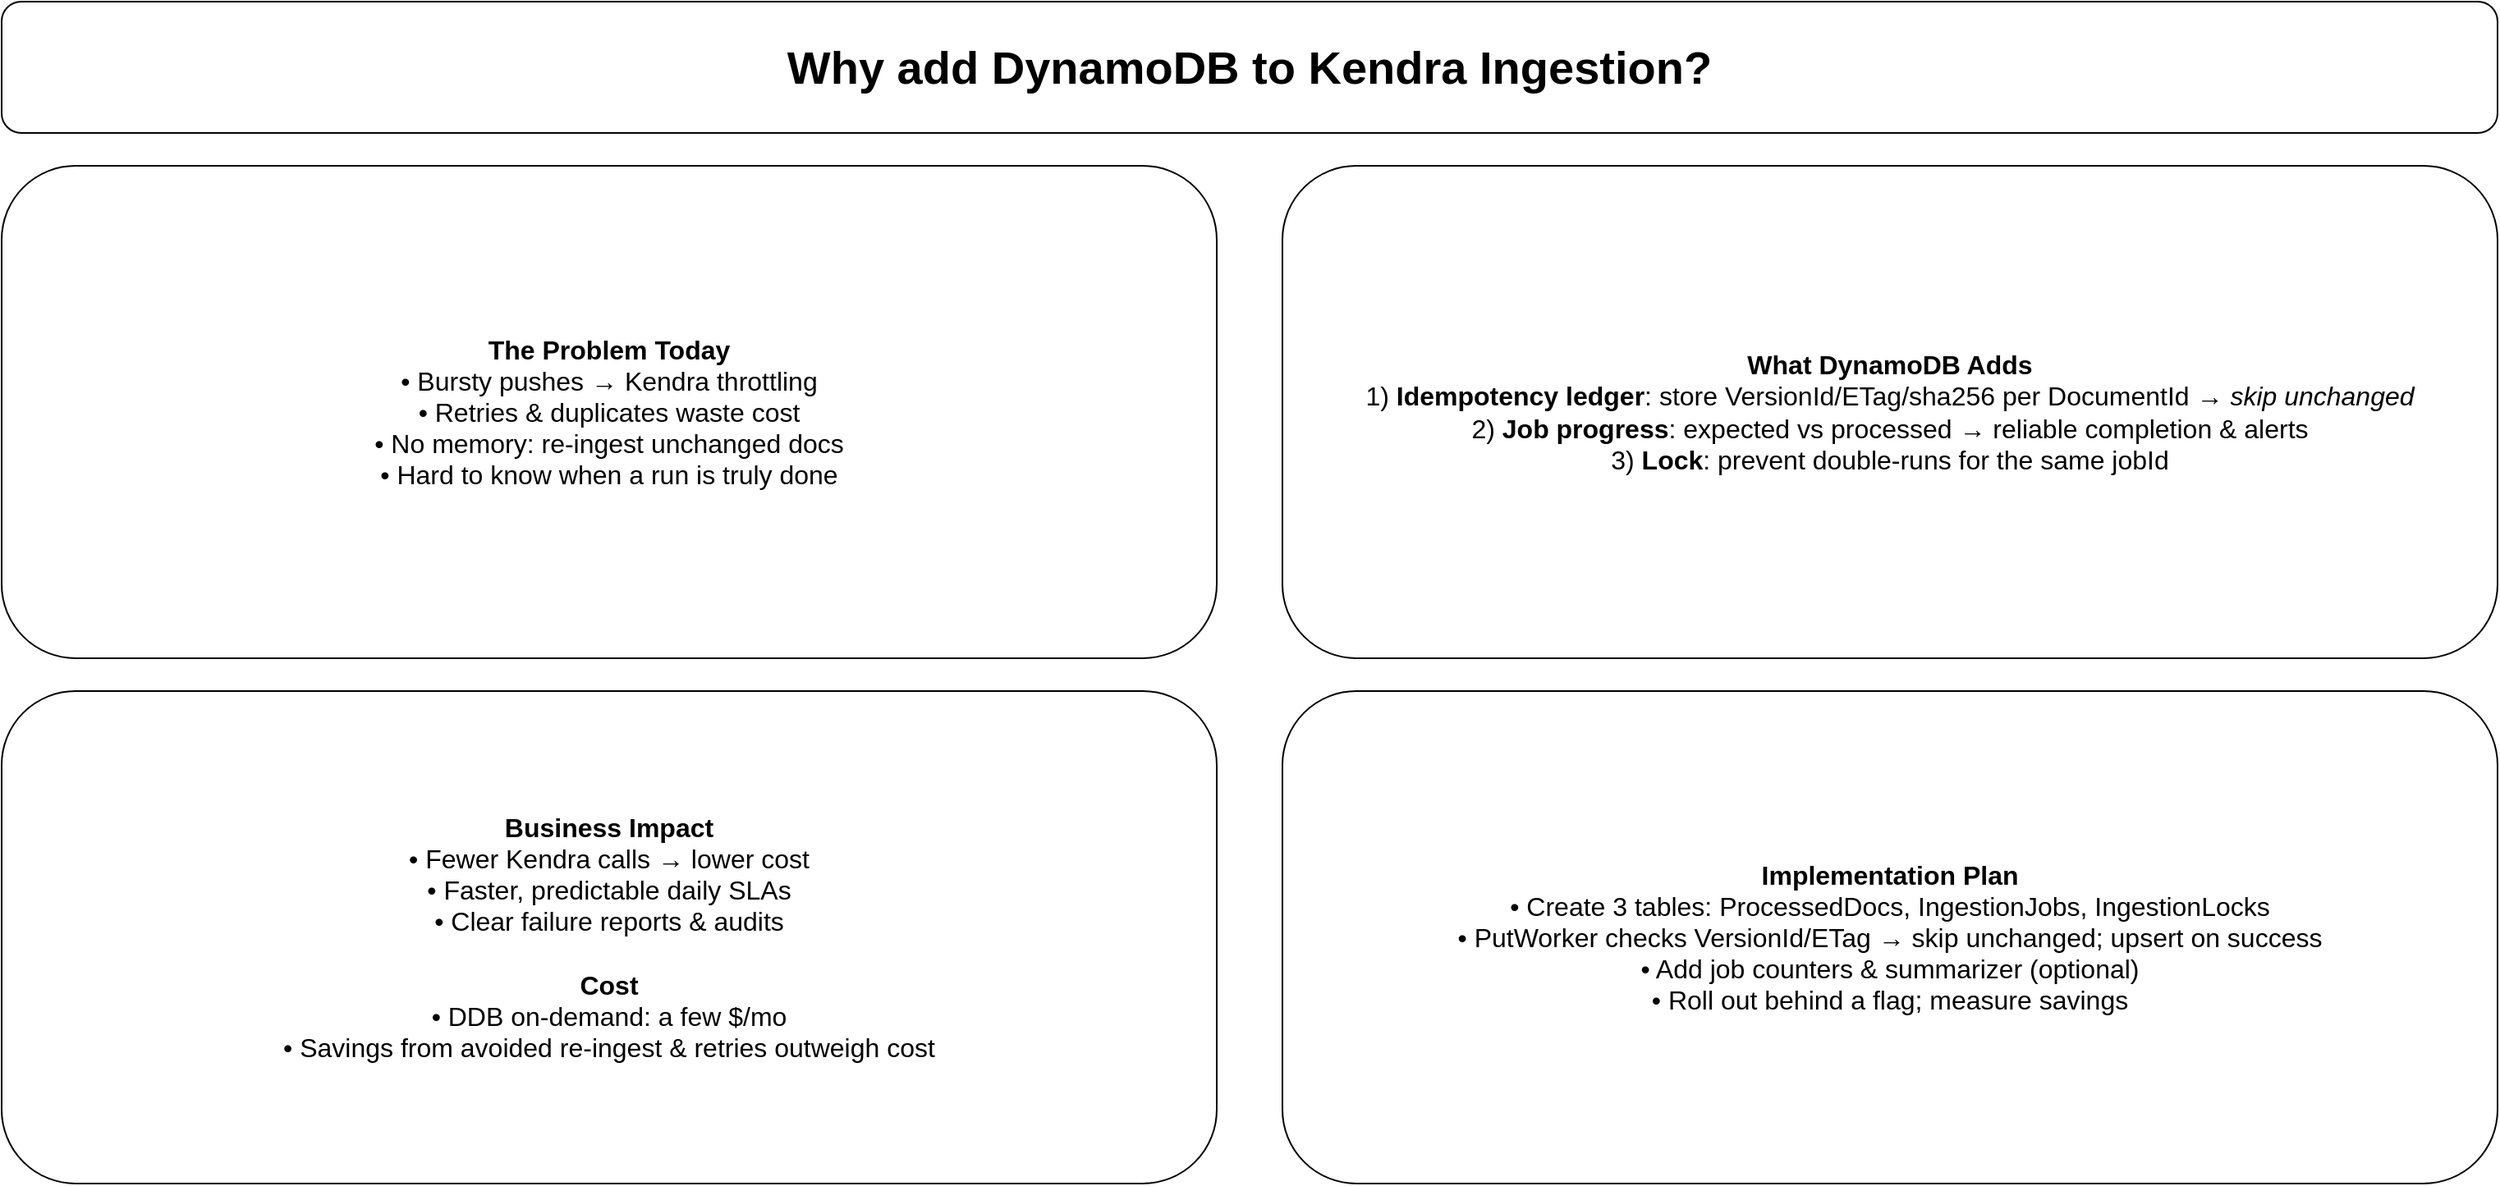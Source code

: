 <mxfile version="20.8.16">
  <diagram name="DynamoDB Pitch (One Pager)">
    <mxGraphModel dx="1082" dy="662" grid="1" gridSize="10" guides="1" tooltips="1" connect="1" arrows="1" page="1" pageScale="1" pageWidth="1600" pageHeight="900">
      <root><mxCell id="0"/><mxCell id="1" parent="0"/>
        <mxCell id="t" value="Why add DynamoDB to Kendra Ingestion?" style="shape=rectangle;rounded=1;whiteSpace=wrap;html=1;fontSize=28;fontStyle=1;" vertex="1" parent="1"><mxGeometry x="40" y="20" width="1520" height="80" as="geometry"/></mxCell>
<mxCell id="c1" value="&lt;b&gt;The Problem Today&lt;/b&gt;&lt;br/&gt;• Bursty pushes → Kendra throttling&lt;br/&gt;• Retries &amp; duplicates waste cost&lt;br/&gt;• No memory: re-ingest unchanged docs&lt;br/&gt;• Hard to know when a run is truly done" style="shape=rectangle;rounded=1;whiteSpace=wrap;html=1;fontSize=16;" vertex="1" parent="1"><mxGeometry x="40" y="120" width="740" height="300" as="geometry"/></mxCell>
<mxCell id="c2" value="&lt;b&gt;What DynamoDB Adds&lt;/b&gt;&lt;br/&gt;1) &lt;b&gt;Idempotency ledger&lt;/b&gt;: store VersionId/ETag/sha256 per DocumentId → &lt;i&gt;skip unchanged&lt;/i&gt;&lt;br/&gt;2) &lt;b&gt;Job progress&lt;/b&gt;: expected vs processed → reliable completion &amp; alerts&lt;br/&gt;3) &lt;b&gt;Lock&lt;/b&gt;: prevent double-runs for the same jobId" style="shape=rectangle;rounded=1;whiteSpace=wrap;html=1;fontSize=16;" vertex="1" parent="1"><mxGeometry x="820" y="120" width="740" height="300" as="geometry"/></mxCell>
<mxCell id="c3" value="&lt;b&gt;Business Impact&lt;/b&gt;&lt;br/&gt;• Fewer Kendra calls → lower cost&lt;br/&gt;• Faster, predictable daily SLAs&lt;br/&gt;• Clear failure reports &amp; audits&lt;br/&gt;&lt;br/&gt;&lt;b&gt;Cost&lt;/b&gt;&lt;br/&gt;• DDB on-demand: a few $/mo&lt;br/&gt;• Savings from avoided re-ingest &amp; retries outweigh cost" style="shape=rectangle;rounded=1;whiteSpace=wrap;html=1;fontSize=16;" vertex="1" parent="1"><mxGeometry x="40" y="440" width="740" height="300" as="geometry"/></mxCell>
<mxCell id="c4" value="&lt;b&gt;Implementation Plan&lt;/b&gt;&lt;br/&gt;• Create 3 tables: ProcessedDocs, IngestionJobs, IngestionLocks&lt;br/&gt;• PutWorker checks VersionId/ETag → skip unchanged; upsert on success&lt;br/&gt;• Add job counters &amp; summarizer (optional)&lt;br/&gt;• Roll out behind a flag; measure savings" style="shape=rectangle;rounded=1;whiteSpace=wrap;html=1;fontSize=16;" vertex="1" parent="1"><mxGeometry x="820" y="440" width="740" height="300" as="geometry"/></mxCell>
      </root>
    </mxGraphModel>
  </diagram>
</mxfile>